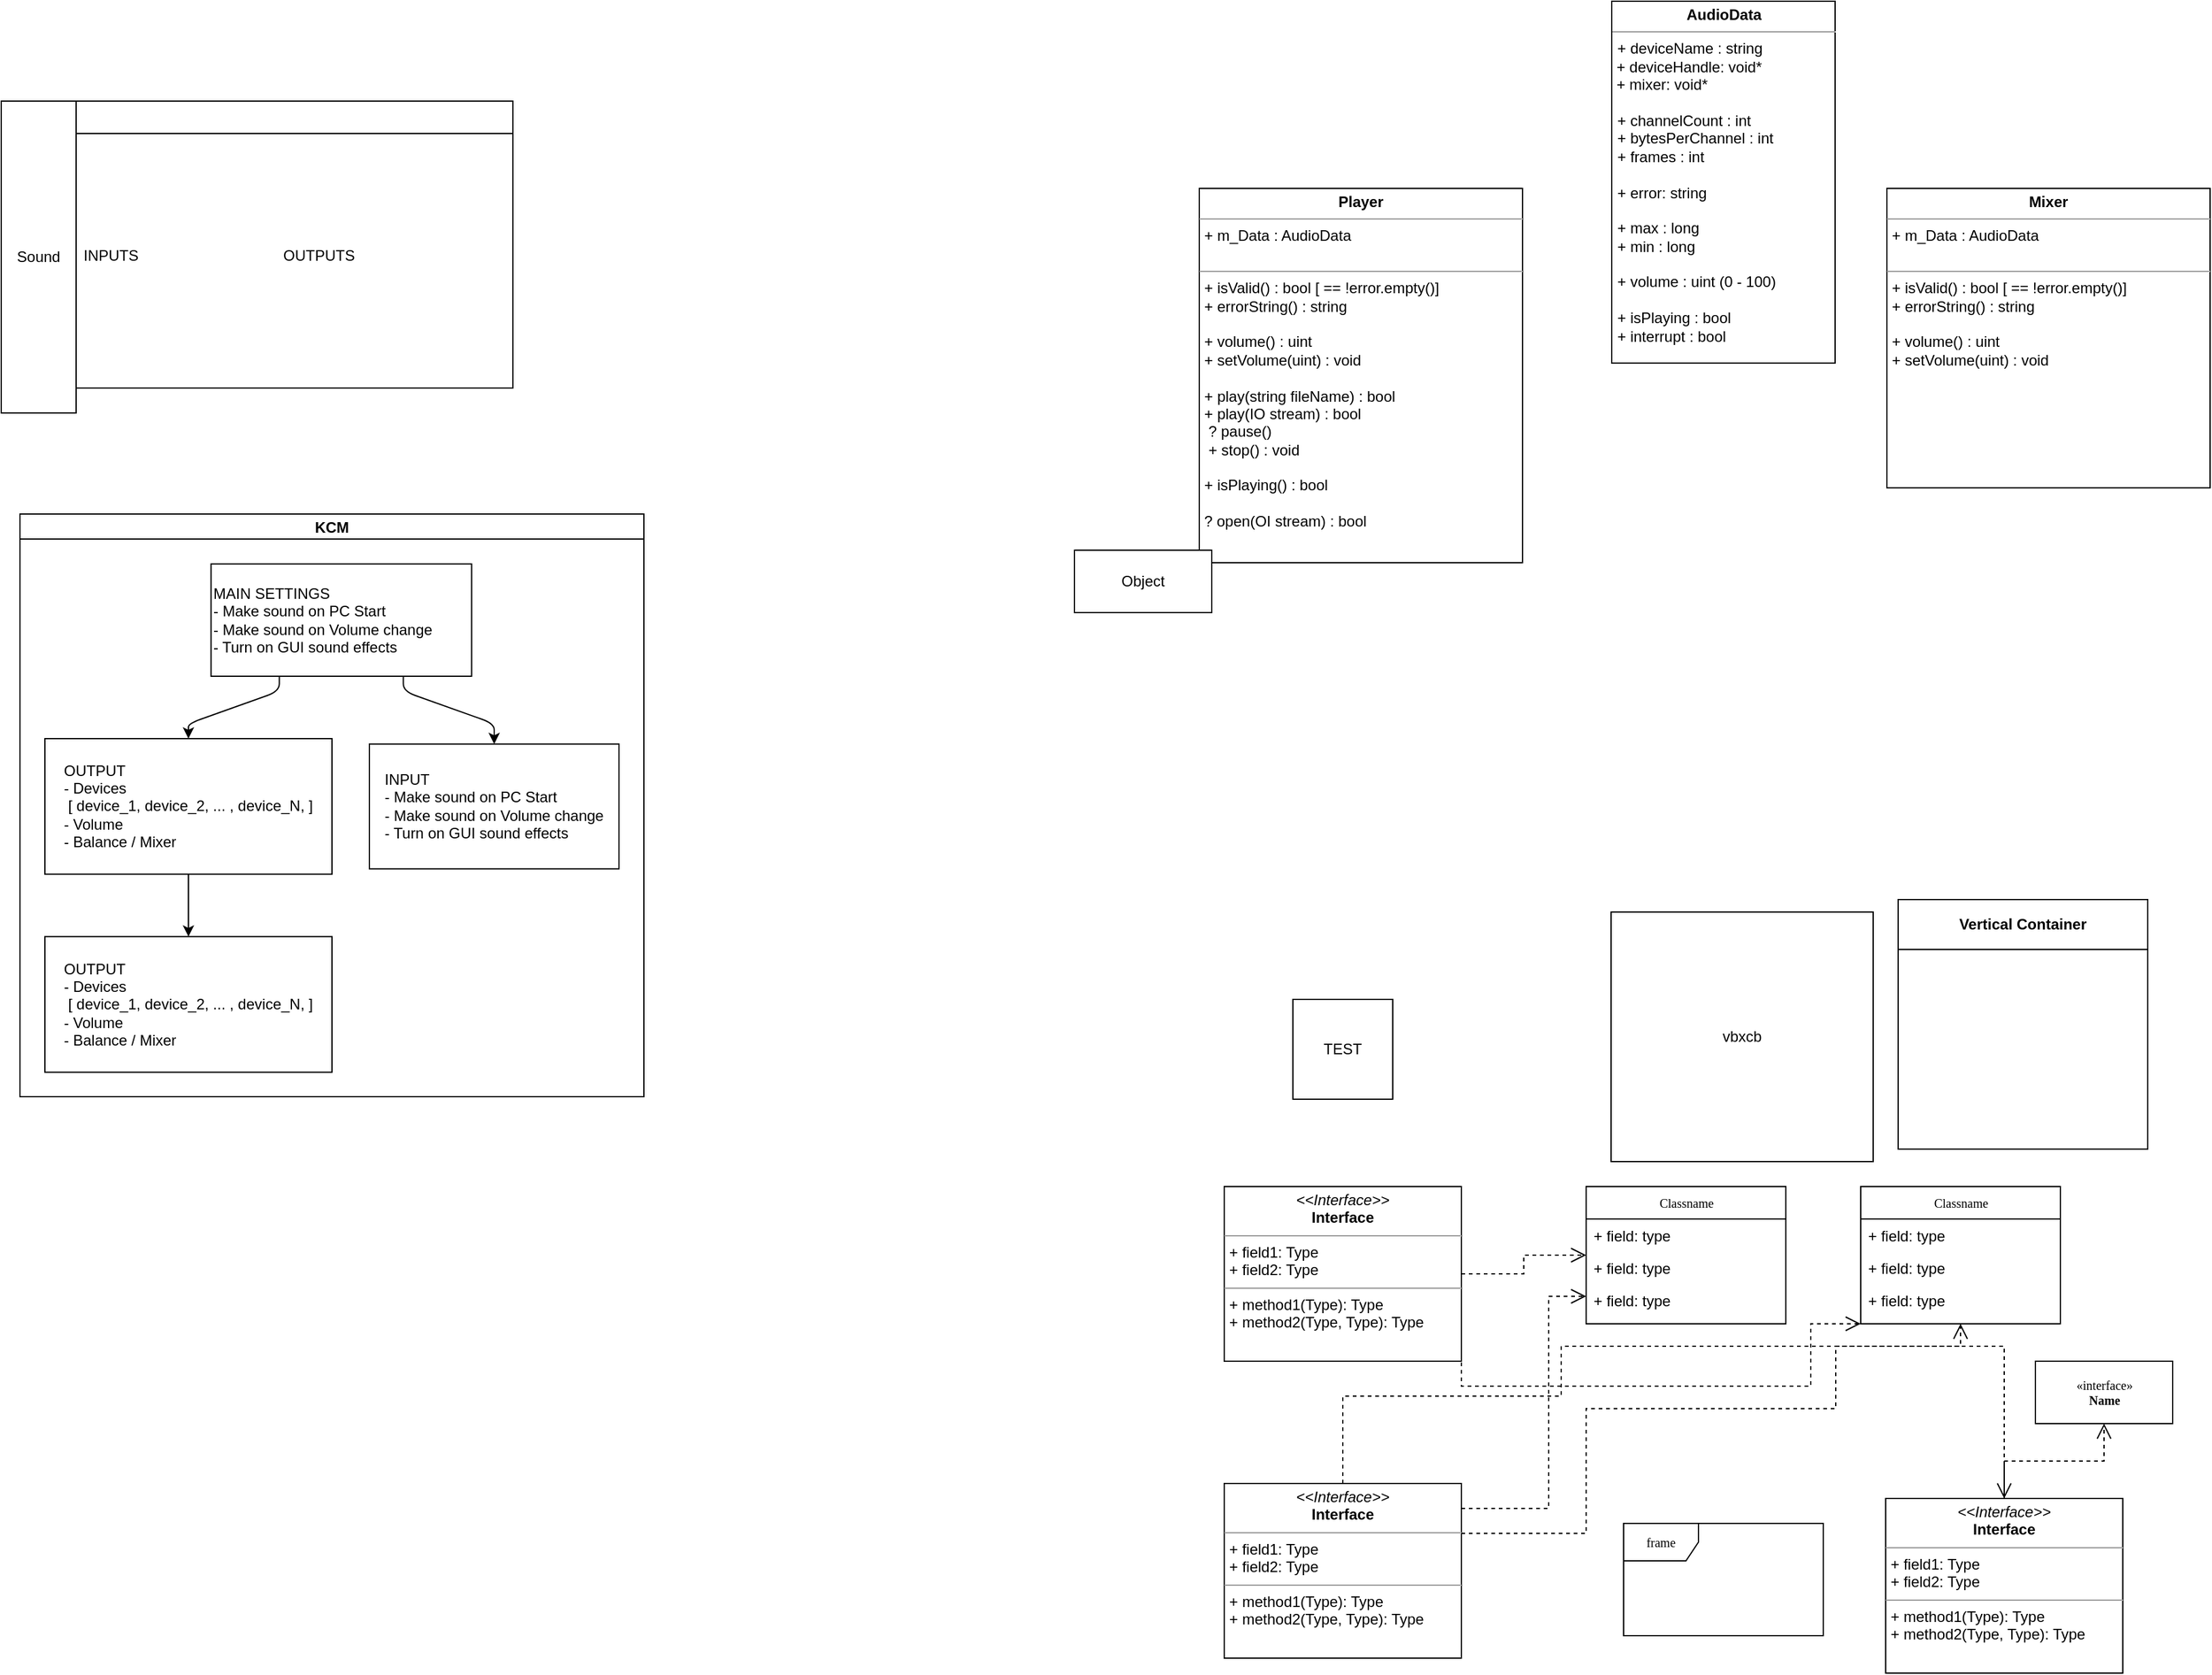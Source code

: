 <mxfile version="23.1.8" type="github">
  <diagram name="Page-1" id="c4acf3e9-155e-7222-9cf6-157b1a14988f">
    <mxGraphModel dx="3044" dy="743" grid="1" gridSize="10" guides="1" tooltips="1" connect="1" arrows="1" fold="1" page="1" pageScale="1" pageWidth="850" pageHeight="1100" background="none" math="0" shadow="0">
      <root>
        <mxCell id="0" />
        <mxCell id="1" parent="0" />
        <mxCell id="17acba5748e5396b-1" value="frame" style="shape=umlFrame;whiteSpace=wrap;html=1;rounded=0;shadow=0;comic=0;labelBackgroundColor=none;strokeWidth=1;fontFamily=Verdana;fontSize=10;align=center;" parent="1" vertex="1">
          <mxGeometry x="360" y="1230" width="160" height="90" as="geometry" />
        </mxCell>
        <mxCell id="17acba5748e5396b-20" value="Classname" style="swimlane;html=1;fontStyle=0;childLayout=stackLayout;horizontal=1;startSize=26;fillColor=none;horizontalStack=0;resizeParent=1;resizeLast=0;collapsible=1;marginBottom=0;swimlaneFillColor=#ffffff;rounded=0;shadow=0;comic=0;labelBackgroundColor=none;strokeWidth=1;fontFamily=Verdana;fontSize=10;align=center;" parent="1" vertex="1">
          <mxGeometry x="330" y="960" width="160" height="110" as="geometry" />
        </mxCell>
        <mxCell id="17acba5748e5396b-21" value="+ field: type" style="text;html=1;strokeColor=none;fillColor=none;align=left;verticalAlign=top;spacingLeft=4;spacingRight=4;whiteSpace=wrap;overflow=hidden;rotatable=0;points=[[0,0.5],[1,0.5]];portConstraint=eastwest;" parent="17acba5748e5396b-20" vertex="1">
          <mxGeometry y="26" width="160" height="26" as="geometry" />
        </mxCell>
        <mxCell id="17acba5748e5396b-24" value="+ field: type" style="text;html=1;strokeColor=none;fillColor=none;align=left;verticalAlign=top;spacingLeft=4;spacingRight=4;whiteSpace=wrap;overflow=hidden;rotatable=0;points=[[0,0.5],[1,0.5]];portConstraint=eastwest;" parent="17acba5748e5396b-20" vertex="1">
          <mxGeometry y="52" width="160" height="26" as="geometry" />
        </mxCell>
        <mxCell id="17acba5748e5396b-26" value="+ field: type" style="text;html=1;strokeColor=none;fillColor=none;align=left;verticalAlign=top;spacingLeft=4;spacingRight=4;whiteSpace=wrap;overflow=hidden;rotatable=0;points=[[0,0.5],[1,0.5]];portConstraint=eastwest;" parent="17acba5748e5396b-20" vertex="1">
          <mxGeometry y="78" width="160" height="26" as="geometry" />
        </mxCell>
        <mxCell id="17acba5748e5396b-30" value="Classname" style="swimlane;html=1;fontStyle=0;childLayout=stackLayout;horizontal=1;startSize=26;fillColor=none;horizontalStack=0;resizeParent=1;resizeLast=0;collapsible=1;marginBottom=0;swimlaneFillColor=#ffffff;rounded=0;shadow=0;comic=0;labelBackgroundColor=none;strokeWidth=1;fontFamily=Verdana;fontSize=10;align=center;" parent="1" vertex="1">
          <mxGeometry x="550" y="960" width="160" height="110" as="geometry" />
        </mxCell>
        <mxCell id="17acba5748e5396b-31" value="+ field: type" style="text;html=1;strokeColor=none;fillColor=none;align=left;verticalAlign=top;spacingLeft=4;spacingRight=4;whiteSpace=wrap;overflow=hidden;rotatable=0;points=[[0,0.5],[1,0.5]];portConstraint=eastwest;" parent="17acba5748e5396b-30" vertex="1">
          <mxGeometry y="26" width="160" height="26" as="geometry" />
        </mxCell>
        <mxCell id="17acba5748e5396b-32" value="+ field: type" style="text;html=1;strokeColor=none;fillColor=none;align=left;verticalAlign=top;spacingLeft=4;spacingRight=4;whiteSpace=wrap;overflow=hidden;rotatable=0;points=[[0,0.5],[1,0.5]];portConstraint=eastwest;" parent="17acba5748e5396b-30" vertex="1">
          <mxGeometry y="52" width="160" height="26" as="geometry" />
        </mxCell>
        <mxCell id="17acba5748e5396b-33" value="+ field: type" style="text;html=1;strokeColor=none;fillColor=none;align=left;verticalAlign=top;spacingLeft=4;spacingRight=4;whiteSpace=wrap;overflow=hidden;rotatable=0;points=[[0,0.5],[1,0.5]];portConstraint=eastwest;" parent="17acba5748e5396b-30" vertex="1">
          <mxGeometry y="78" width="160" height="26" as="geometry" />
        </mxCell>
        <mxCell id="5d2195bd80daf111-26" style="edgeStyle=orthogonalEdgeStyle;rounded=0;html=1;dashed=1;labelBackgroundColor=none;startFill=0;endArrow=open;endFill=0;endSize=10;fontFamily=Verdana;fontSize=10;" parent="1" source="5d2195bd80daf111-15" target="5d2195bd80daf111-17" edge="1">
          <mxGeometry relative="1" as="geometry">
            <Array as="points" />
          </mxGeometry>
        </mxCell>
        <mxCell id="5d2195bd80daf111-15" value="&lt;p style=&quot;margin:0px;margin-top:4px;text-align:center;&quot;&gt;&lt;i&gt;&amp;lt;&amp;lt;Interface&amp;gt;&amp;gt;&lt;/i&gt;&lt;br/&gt;&lt;b&gt;Interface&lt;/b&gt;&lt;/p&gt;&lt;hr size=&quot;1&quot;/&gt;&lt;p style=&quot;margin:0px;margin-left:4px;&quot;&gt;+ field1: Type&lt;br/&gt;+ field2: Type&lt;/p&gt;&lt;hr size=&quot;1&quot;/&gt;&lt;p style=&quot;margin:0px;margin-left:4px;&quot;&gt;+ method1(Type): Type&lt;br/&gt;+ method2(Type, Type): Type&lt;/p&gt;" style="verticalAlign=top;align=left;overflow=fill;fontSize=12;fontFamily=Helvetica;html=1;rounded=0;shadow=0;comic=0;labelBackgroundColor=none;strokeWidth=1" parent="1" vertex="1">
          <mxGeometry x="570" y="1210" width="190" height="140" as="geometry" />
        </mxCell>
        <mxCell id="5d2195bd80daf111-17" value="&amp;laquo;interface&amp;raquo;&lt;br&gt;&lt;b&gt;Name&lt;/b&gt;" style="html=1;rounded=0;shadow=0;comic=0;labelBackgroundColor=none;strokeWidth=1;fontFamily=Verdana;fontSize=10;align=center;" parent="1" vertex="1">
          <mxGeometry x="690" y="1100" width="110" height="50" as="geometry" />
        </mxCell>
        <mxCell id="5d2195bd80daf111-21" style="edgeStyle=orthogonalEdgeStyle;rounded=0;html=1;labelBackgroundColor=none;startFill=0;endArrow=open;endFill=0;endSize=10;fontFamily=Verdana;fontSize=10;dashed=1;" parent="1" source="5d2195bd80daf111-18" target="17acba5748e5396b-20" edge="1">
          <mxGeometry relative="1" as="geometry" />
        </mxCell>
        <mxCell id="5d2195bd80daf111-22" style="edgeStyle=orthogonalEdgeStyle;rounded=0;html=1;exitX=1;exitY=0.75;dashed=1;labelBackgroundColor=none;startFill=0;endArrow=open;endFill=0;endSize=10;fontFamily=Verdana;fontSize=10;" parent="1" source="5d2195bd80daf111-18" target="17acba5748e5396b-30" edge="1">
          <mxGeometry relative="1" as="geometry">
            <Array as="points">
              <mxPoint x="510" y="1120" />
              <mxPoint x="510" y="1070" />
            </Array>
          </mxGeometry>
        </mxCell>
        <mxCell id="5d2195bd80daf111-18" value="&lt;p style=&quot;margin:0px;margin-top:4px;text-align:center;&quot;&gt;&lt;i&gt;&amp;lt;&amp;lt;Interface&amp;gt;&amp;gt;&lt;/i&gt;&lt;br/&gt;&lt;b&gt;Interface&lt;/b&gt;&lt;/p&gt;&lt;hr size=&quot;1&quot;/&gt;&lt;p style=&quot;margin:0px;margin-left:4px;&quot;&gt;+ field1: Type&lt;br/&gt;+ field2: Type&lt;/p&gt;&lt;hr size=&quot;1&quot;/&gt;&lt;p style=&quot;margin:0px;margin-left:4px;&quot;&gt;+ method1(Type): Type&lt;br/&gt;+ method2(Type, Type): Type&lt;/p&gt;" style="verticalAlign=top;align=left;overflow=fill;fontSize=12;fontFamily=Helvetica;html=1;rounded=0;shadow=0;comic=0;labelBackgroundColor=none;strokeWidth=1" parent="1" vertex="1">
          <mxGeometry x="40" y="960" width="190" height="140" as="geometry" />
        </mxCell>
        <mxCell id="5d2195bd80daf111-23" style="edgeStyle=orthogonalEdgeStyle;rounded=0;html=1;dashed=1;labelBackgroundColor=none;startFill=0;endArrow=open;endFill=0;endSize=10;fontFamily=Verdana;fontSize=10;" parent="1" source="5d2195bd80daf111-19" target="17acba5748e5396b-20" edge="1">
          <mxGeometry relative="1" as="geometry">
            <Array as="points">
              <mxPoint x="300" y="1218" />
              <mxPoint x="300" y="1048" />
            </Array>
          </mxGeometry>
        </mxCell>
        <mxCell id="5d2195bd80daf111-24" style="edgeStyle=orthogonalEdgeStyle;rounded=0;html=1;dashed=1;labelBackgroundColor=none;startFill=0;endArrow=open;endFill=0;endSize=10;fontFamily=Verdana;fontSize=10;" parent="1" source="5d2195bd80daf111-19" target="17acba5748e5396b-30" edge="1">
          <mxGeometry relative="1" as="geometry">
            <Array as="points">
              <mxPoint x="330" y="1238" />
              <mxPoint x="330" y="1138" />
              <mxPoint x="530" y="1138" />
              <mxPoint x="530" y="1088" />
            </Array>
          </mxGeometry>
        </mxCell>
        <mxCell id="5d2195bd80daf111-25" style="edgeStyle=orthogonalEdgeStyle;rounded=0;html=1;dashed=1;labelBackgroundColor=none;startFill=0;endArrow=open;endFill=0;endSize=10;fontFamily=Verdana;fontSize=10;" parent="1" source="5d2195bd80daf111-19" target="5d2195bd80daf111-15" edge="1">
          <mxGeometry relative="1" as="geometry">
            <Array as="points">
              <mxPoint x="310" y="1128" />
              <mxPoint x="310" y="1088" />
            </Array>
          </mxGeometry>
        </mxCell>
        <mxCell id="5d2195bd80daf111-19" value="&lt;p style=&quot;margin:0px;margin-top:4px;text-align:center;&quot;&gt;&lt;i&gt;&amp;lt;&amp;lt;Interface&amp;gt;&amp;gt;&lt;/i&gt;&lt;br/&gt;&lt;b&gt;Interface&lt;/b&gt;&lt;/p&gt;&lt;hr size=&quot;1&quot;/&gt;&lt;p style=&quot;margin:0px;margin-left:4px;&quot;&gt;+ field1: Type&lt;br/&gt;+ field2: Type&lt;/p&gt;&lt;hr size=&quot;1&quot;/&gt;&lt;p style=&quot;margin:0px;margin-left:4px;&quot;&gt;+ method1(Type): Type&lt;br/&gt;+ method2(Type, Type): Type&lt;/p&gt;" style="verticalAlign=top;align=left;overflow=fill;fontSize=12;fontFamily=Helvetica;html=1;rounded=0;shadow=0;comic=0;labelBackgroundColor=none;strokeWidth=1" parent="1" vertex="1">
          <mxGeometry x="40" y="1198" width="190" height="140" as="geometry" />
        </mxCell>
        <mxCell id="-Jh61bwutiTql2tKmisY-3" value="TEST" style="whiteSpace=wrap;html=1;aspect=fixed;" parent="1" vertex="1">
          <mxGeometry x="95" y="810" width="80" height="80" as="geometry" />
        </mxCell>
        <mxCell id="-Jh61bwutiTql2tKmisY-4" value="vbxcb" style="rounded=0;whiteSpace=wrap;html=1;" parent="1" vertex="1">
          <mxGeometry x="350" y="740" width="210" height="200" as="geometry" />
        </mxCell>
        <mxCell id="fbesp44ZCq-08fQIAbMK-1" value="Vertical Container" style="swimlane;whiteSpace=wrap;html=1;startSize=40;" parent="1" vertex="1">
          <mxGeometry x="580" y="730" width="200" height="200" as="geometry" />
        </mxCell>
        <mxCell id="fbesp44ZCq-08fQIAbMK-3" value="&lt;p style=&quot;margin:0px;margin-top:4px;text-align:center;&quot;&gt;&lt;b&gt;Player&lt;/b&gt;&lt;/p&gt;&lt;hr size=&quot;1&quot;&gt;&lt;p style=&quot;border-color: var(--border-color); margin: 0px 0px 0px 4px;&quot;&gt;+ m_Data : AudioData&lt;/p&gt;&lt;p style=&quot;border-color: var(--border-color); margin: 0px 0px 0px 4px;&quot;&gt;&lt;br&gt;&lt;/p&gt;&lt;hr size=&quot;1&quot;&gt;&lt;p style=&quot;margin:0px;margin-left:4px;&quot;&gt;+ isValid() : bool [ == !error.empty()]&lt;/p&gt;&lt;p style=&quot;margin:0px;margin-left:4px;&quot;&gt;+ errorString() : string&lt;/p&gt;&lt;p style=&quot;margin:0px;margin-left:4px;&quot;&gt;&lt;br&gt;&lt;/p&gt;&lt;p style=&quot;margin:0px;margin-left:4px;&quot;&gt;+ volume() : uint&lt;/p&gt;&lt;p style=&quot;margin:0px;margin-left:4px;&quot;&gt;+ setVolume(uint) : void&lt;/p&gt;&lt;p style=&quot;margin:0px;margin-left:4px;&quot;&gt;&lt;br&gt;&lt;/p&gt;&lt;p style=&quot;border-color: var(--border-color); margin: 0px 0px 0px 4px;&quot;&gt;+ play(string fileName) : bool&lt;/p&gt;&lt;p style=&quot;border-color: var(--border-color); margin: 0px 0px 0px 4px;&quot;&gt;+ play(IO stream) : bool&lt;/p&gt;&lt;p style=&quot;margin:0px;margin-left:4px;&quot;&gt;&amp;nbsp;? pause()&lt;br style=&quot;border-color: var(--border-color);&quot;&gt;&lt;span style=&quot;border-color: var(--border-color); background-color: initial;&quot;&gt;&amp;nbsp;+ stop() : void&lt;/span&gt;&lt;br style=&quot;border-color: var(--border-color);&quot;&gt;&lt;/p&gt;&lt;p style=&quot;border-color: var(--border-color); margin: 0px 0px 0px 4px;&quot;&gt;&lt;br style=&quot;border-color: var(--border-color);&quot;&gt;&lt;/p&gt;&lt;p style=&quot;border-color: var(--border-color); margin: 0px 0px 0px 4px;&quot;&gt;+ isPlaying() : bool&lt;/p&gt;&lt;p style=&quot;border-color: var(--border-color); margin: 0px 0px 0px 4px;&quot;&gt;&lt;br style=&quot;border-color: var(--border-color);&quot;&gt;&lt;/p&gt;&lt;p style=&quot;border-color: var(--border-color); margin: 0px 0px 0px 4px;&quot;&gt;? open(OI stream) : bool&lt;/p&gt;&lt;p style=&quot;border-color: var(--border-color); margin: 0px 0px 0px 4px;&quot;&gt;&lt;br&gt;&lt;/p&gt;" style="verticalAlign=top;align=left;overflow=fill;html=1;whiteSpace=wrap;" parent="1" vertex="1">
          <mxGeometry x="20" y="160" width="259" height="300" as="geometry" />
        </mxCell>
        <mxCell id="fbesp44ZCq-08fQIAbMK-4" value="&lt;p style=&quot;margin:0px;margin-top:4px;text-align:center;&quot;&gt;&lt;b&gt;Mixer&lt;/b&gt;&lt;/p&gt;&lt;hr size=&quot;1&quot;&gt;&lt;p style=&quot;border-color: var(--border-color); margin: 0px 0px 0px 4px;&quot;&gt;+ m_Data : AudioData&lt;/p&gt;&lt;p style=&quot;border-color: var(--border-color); margin: 0px 0px 0px 4px;&quot;&gt;&lt;br style=&quot;border-color: var(--border-color);&quot;&gt;&lt;/p&gt;&lt;hr size=&quot;1&quot;&gt;&lt;p style=&quot;margin:0px;margin-left:4px;&quot;&gt;+ isValid() : bool [ == !error.empty()]&lt;/p&gt;&lt;p style=&quot;margin:0px;margin-left:4px;&quot;&gt;+ errorString() : string&lt;/p&gt;&lt;p style=&quot;margin:0px;margin-left:4px;&quot;&gt;&lt;br&gt;&lt;/p&gt;&lt;p style=&quot;border-color: var(--border-color); margin: 0px 0px 0px 4px;&quot;&gt;+ volume() : uint&lt;/p&gt;&lt;p style=&quot;border-color: var(--border-color); margin: 0px 0px 0px 4px;&quot;&gt;+ setVolume(uint) : void&lt;/p&gt;&lt;p style=&quot;border-color: var(--border-color); margin: 0px 0px 0px 4px;&quot;&gt;&lt;br style=&quot;border-color: var(--border-color);&quot;&gt;&lt;/p&gt;&lt;p style=&quot;margin:0px;margin-left:4px;&quot;&gt;&lt;br&gt;&lt;/p&gt;" style="verticalAlign=top;align=left;overflow=fill;html=1;whiteSpace=wrap;" parent="1" vertex="1">
          <mxGeometry x="571" y="160" width="259" height="240" as="geometry" />
        </mxCell>
        <mxCell id="fbesp44ZCq-08fQIAbMK-5" value="&lt;p style=&quot;margin:0px;margin-top:4px;text-align:center;&quot;&gt;&lt;b&gt;AudioData&lt;/b&gt;&lt;/p&gt;&lt;hr size=&quot;1&quot;&gt;&lt;p style=&quot;border-color: var(--border-color); margin: 0px 0px 0px 4px;&quot;&gt;+ deviceName : string&lt;br style=&quot;border-color: var(--border-color);&quot;&gt;&lt;/p&gt;&lt;div style=&quot;border-color: var(--border-color);&quot;&gt;&amp;nbsp;+ deviceHandle: void*&lt;/div&gt;&lt;div style=&quot;border-color: var(--border-color);&quot;&gt;&amp;nbsp;+ mixer: void*&lt;br style=&quot;border-color: var(--border-color);&quot;&gt;&lt;/div&gt;&lt;p style=&quot;border-color: var(--border-color); margin: 0px 0px 0px 4px;&quot;&gt;&lt;br style=&quot;border-color: var(--border-color);&quot;&gt;&lt;/p&gt;&lt;p style=&quot;border-color: var(--border-color); margin: 0px 0px 0px 4px;&quot;&gt;+ channelCount : int&lt;/p&gt;&lt;p style=&quot;border-color: var(--border-color); margin: 0px 0px 0px 4px;&quot;&gt;+ bytesPerChannel : int&lt;/p&gt;&lt;p style=&quot;border-color: var(--border-color); margin: 0px 0px 0px 4px;&quot;&gt;+ frames : int&lt;/p&gt;&lt;p style=&quot;border-color: var(--border-color); margin: 0px 0px 0px 4px;&quot;&gt;&lt;br style=&quot;border-color: var(--border-color);&quot;&gt;&lt;/p&gt;&lt;p style=&quot;border-color: var(--border-color); margin: 0px 0px 0px 4px;&quot;&gt;+ error: string&lt;/p&gt;&lt;p style=&quot;border-color: var(--border-color); margin: 0px 0px 0px 4px;&quot;&gt;&lt;br style=&quot;border-color: var(--border-color);&quot;&gt;&lt;/p&gt;&lt;p style=&quot;border-color: var(--border-color); margin: 0px 0px 0px 4px;&quot;&gt;+ max : long&lt;/p&gt;&lt;p style=&quot;border-color: var(--border-color); margin: 0px 0px 0px 4px;&quot;&gt;+ min : long&lt;/p&gt;&lt;p style=&quot;border-color: var(--border-color); margin: 0px 0px 0px 4px;&quot;&gt;&lt;br style=&quot;border-color: var(--border-color);&quot;&gt;&lt;/p&gt;&lt;p style=&quot;border-color: var(--border-color); margin: 0px 0px 0px 4px;&quot;&gt;+ volume : uint (0 - 100)&lt;/p&gt;&lt;p style=&quot;border-color: var(--border-color); margin: 0px 0px 0px 4px;&quot;&gt;&lt;br style=&quot;border-color: var(--border-color);&quot;&gt;&lt;/p&gt;&lt;p style=&quot;border-color: var(--border-color); margin: 0px 0px 0px 4px;&quot;&gt;+ isPlaying : bool&lt;/p&gt;&lt;p style=&quot;border-color: var(--border-color); margin: 0px 0px 0px 4px;&quot;&gt;+ interrupt : bool&lt;/p&gt;" style="verticalAlign=top;align=left;overflow=fill;html=1;whiteSpace=wrap;" parent="1" vertex="1">
          <mxGeometry x="350.5" y="10" width="179" height="290" as="geometry" />
        </mxCell>
        <mxCell id="NjayN3uKIoE8NF-sqfbw-6" value="Object" style="html=1;whiteSpace=wrap;" vertex="1" parent="1">
          <mxGeometry x="-80" y="450" width="110" height="50" as="geometry" />
        </mxCell>
        <mxCell id="NjayN3uKIoE8NF-sqfbw-7" value="Sound" style="html=1;whiteSpace=wrap;" vertex="1" parent="1">
          <mxGeometry x="-940" y="90" width="60" height="250" as="geometry" />
        </mxCell>
        <mxCell id="NjayN3uKIoE8NF-sqfbw-8" value="" style="swimlane;fontStyle=0;childLayout=stackLayout;horizontal=1;startSize=26;fillColor=none;horizontalStack=0;resizeParent=1;resizeParentMax=0;resizeLast=0;collapsible=1;marginBottom=0;whiteSpace=wrap;html=1;" vertex="1" parent="1">
          <mxGeometry x="-880" y="90" width="350" height="230" as="geometry" />
        </mxCell>
        <mxCell id="NjayN3uKIoE8NF-sqfbw-10" value="INPUTS" style="text;strokeColor=none;fillColor=none;align=left;verticalAlign=top;spacingLeft=4;spacingRight=4;overflow=hidden;rotatable=0;points=[[0,0.5],[1,0.5]];portConstraint=eastwest;whiteSpace=wrap;html=1;" vertex="1" parent="1">
          <mxGeometry x="-880" y="200" width="160" height="140" as="geometry" />
        </mxCell>
        <mxCell id="NjayN3uKIoE8NF-sqfbw-11" value="OUTPUTS" style="text;strokeColor=none;fillColor=none;align=left;verticalAlign=top;spacingLeft=4;spacingRight=4;overflow=hidden;rotatable=0;points=[[0,0.5],[1,0.5]];portConstraint=eastwest;whiteSpace=wrap;html=1;" vertex="1" parent="1">
          <mxGeometry x="-720" y="200" width="190" height="140" as="geometry" />
        </mxCell>
        <mxCell id="NjayN3uKIoE8NF-sqfbw-13" value="KCM" style="swimlane;startSize=20;horizontal=1;childLayout=flowLayout;flowOrientation=north;resizable=0;interRankCellSpacing=50;containerType=tree;fontSize=12;" vertex="1" parent="1">
          <mxGeometry x="-925" y="421" width="500" height="467" as="geometry" />
        </mxCell>
        <mxCell id="NjayN3uKIoE8NF-sqfbw-14" value="&lt;div align=&quot;left&quot;&gt;MAIN SETTINGS&lt;br&gt;&lt;/div&gt;&lt;div align=&quot;left&quot;&gt;- Make sound on PC Start&lt;/div&gt;&lt;div align=&quot;left&quot;&gt;- Make sound on Volume change&lt;/div&gt;&lt;div align=&quot;left&quot;&gt;- Turn on GUI sound effects&lt;br&gt;&lt;/div&gt;" style="whiteSpace=wrap;html=1;align=left;" vertex="1" parent="NjayN3uKIoE8NF-sqfbw-13">
          <mxGeometry x="153.125" y="40" width="208.75" height="90" as="geometry" />
        </mxCell>
        <mxCell id="NjayN3uKIoE8NF-sqfbw-15" value="&lt;div align=&quot;left&quot;&gt;OUTPUT&lt;br&gt;&lt;/div&gt;&lt;div align=&quot;left&quot;&gt;- Devices&lt;/div&gt;&lt;div align=&quot;left&quot;&gt;&amp;nbsp;[ device_1, device_2, ... , device_N, ]&lt;/div&gt;&lt;div align=&quot;left&quot;&gt;- Volume&lt;/div&gt;&lt;div align=&quot;left&quot;&gt;- Balance / Mixer&lt;br&gt;&lt;/div&gt;" style="whiteSpace=wrap;html=1;" vertex="1" parent="NjayN3uKIoE8NF-sqfbw-13">
          <mxGeometry x="20" y="180" width="230" height="108.69" as="geometry" />
        </mxCell>
        <mxCell id="NjayN3uKIoE8NF-sqfbw-16" value="" style="html=1;rounded=1;curved=0;sourcePerimeterSpacing=0;targetPerimeterSpacing=0;startSize=6;endSize=6;noEdgeStyle=1;orthogonal=1;" edge="1" parent="NjayN3uKIoE8NF-sqfbw-13" source="NjayN3uKIoE8NF-sqfbw-14" target="NjayN3uKIoE8NF-sqfbw-15">
          <mxGeometry relative="1" as="geometry">
            <Array as="points">
              <mxPoint x="207.812" y="142" />
              <mxPoint x="135" y="168" />
            </Array>
          </mxGeometry>
        </mxCell>
        <mxCell id="NjayN3uKIoE8NF-sqfbw-17" value="&lt;div align=&quot;left&quot;&gt;INPUT&lt;span style=&quot;white-space: pre;&quot;&gt;&#x9;&lt;/span&gt;&lt;br&gt;&lt;/div&gt;&lt;div align=&quot;left&quot;&gt;- Make sound on PC Start&lt;/div&gt;&lt;div align=&quot;left&quot;&gt;- Make sound on Volume change&lt;/div&gt;&lt;div align=&quot;left&quot;&gt;- Turn on GUI sound effects&lt;br&gt;&lt;/div&gt;" style="whiteSpace=wrap;html=1;" vertex="1" parent="NjayN3uKIoE8NF-sqfbw-13">
          <mxGeometry x="280" y="184.345" width="200" height="100" as="geometry" />
        </mxCell>
        <mxCell id="NjayN3uKIoE8NF-sqfbw-18" value="" style="html=1;rounded=1;curved=0;sourcePerimeterSpacing=0;targetPerimeterSpacing=0;startSize=6;endSize=6;noEdgeStyle=1;orthogonal=1;" edge="1" parent="NjayN3uKIoE8NF-sqfbw-13" source="NjayN3uKIoE8NF-sqfbw-14" target="NjayN3uKIoE8NF-sqfbw-17">
          <mxGeometry relative="1" as="geometry">
            <Array as="points">
              <mxPoint x="307.188" y="142" />
              <mxPoint x="380" y="168" />
            </Array>
          </mxGeometry>
        </mxCell>
        <mxCell id="NjayN3uKIoE8NF-sqfbw-22" value="&lt;div align=&quot;left&quot;&gt;OUTPUT&lt;br&gt;&lt;/div&gt;&lt;div align=&quot;left&quot;&gt;- Devices&lt;/div&gt;&lt;div align=&quot;left&quot;&gt;&amp;nbsp;[ device_1, device_2, ... , device_N, ]&lt;/div&gt;&lt;div align=&quot;left&quot;&gt;- Volume&lt;/div&gt;&lt;div align=&quot;left&quot;&gt;- Balance / Mixer&lt;br&gt;&lt;/div&gt;" style="whiteSpace=wrap;html=1;" vertex="1" parent="NjayN3uKIoE8NF-sqfbw-13">
          <mxGeometry x="20" y="338.69" width="230" height="108.69" as="geometry" />
        </mxCell>
        <mxCell id="NjayN3uKIoE8NF-sqfbw-25" value="" style="html=1;rounded=1;curved=0;sourcePerimeterSpacing=0;targetPerimeterSpacing=0;startSize=6;endSize=6;noEdgeStyle=1;orthogonal=1;exitX=0.5;exitY=1;exitDx=0;exitDy=0;entryX=0.5;entryY=0;entryDx=0;entryDy=0;" edge="1" parent="NjayN3uKIoE8NF-sqfbw-13" source="NjayN3uKIoE8NF-sqfbw-15" target="NjayN3uKIoE8NF-sqfbw-22">
          <mxGeometry relative="1" as="geometry">
            <mxPoint x="358" y="627.69" as="sourcePoint" />
            <mxPoint x="190" y="409" as="targetPoint" />
            <Array as="points">
              <mxPoint x="135" y="300.69" />
              <mxPoint x="135" y="326.69" />
            </Array>
          </mxGeometry>
        </mxCell>
      </root>
    </mxGraphModel>
  </diagram>
</mxfile>
